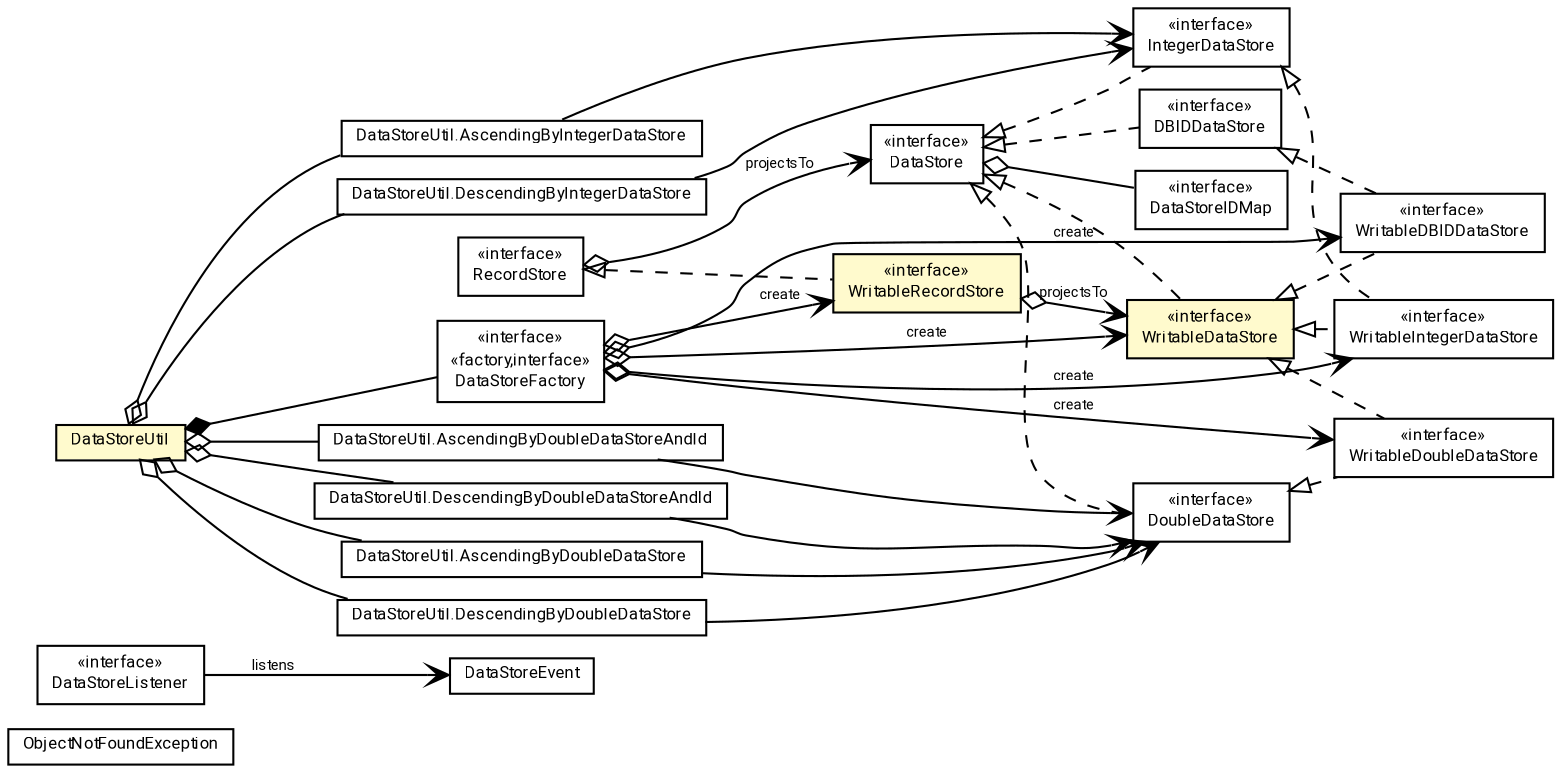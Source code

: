 #!/usr/local/bin/dot
#
# Class diagram 
# Generated by UMLGraph version R5_7_2-60-g0e99a6 (http://www.spinellis.gr/umlgraph/)
#

digraph G {
	graph [fontnames="svg"]
	edge [fontname="Roboto",fontsize=7,labelfontname="Roboto",labelfontsize=7,color="black"];
	node [fontname="Roboto",fontcolor="black",fontsize=8,shape=plaintext,margin=0,width=0,height=0];
	nodesep=0.15;
	ranksep=0.25;
	rankdir=LR;
	// de.lmu.ifi.dbs.elki.database.datastore.ObjectNotFoundException
	c407331 [label=<<table title="de.lmu.ifi.dbs.elki.database.datastore.ObjectNotFoundException" border="0" cellborder="1" cellspacing="0" cellpadding="2" href="ObjectNotFoundException.html" target="_parent">
		<tr><td><table border="0" cellspacing="0" cellpadding="1">
		<tr><td align="center" balign="center"> <font face="Roboto">ObjectNotFoundException</font> </td></tr>
		</table></td></tr>
		</table>>, URL="ObjectNotFoundException.html"];
	// de.lmu.ifi.dbs.elki.database.datastore.DataStoreEvent
	c407332 [label=<<table title="de.lmu.ifi.dbs.elki.database.datastore.DataStoreEvent" border="0" cellborder="1" cellspacing="0" cellpadding="2" href="DataStoreEvent.html" target="_parent">
		<tr><td><table border="0" cellspacing="0" cellpadding="1">
		<tr><td align="center" balign="center"> <font face="Roboto">DataStoreEvent</font> </td></tr>
		</table></td></tr>
		</table>>, URL="DataStoreEvent.html"];
	// de.lmu.ifi.dbs.elki.database.datastore.DataStoreIDMap
	c407333 [label=<<table title="de.lmu.ifi.dbs.elki.database.datastore.DataStoreIDMap" border="0" cellborder="1" cellspacing="0" cellpadding="2" href="DataStoreIDMap.html" target="_parent">
		<tr><td><table border="0" cellspacing="0" cellpadding="1">
		<tr><td align="center" balign="center"> &#171;interface&#187; </td></tr>
		<tr><td align="center" balign="center"> <font face="Roboto">DataStoreIDMap</font> </td></tr>
		</table></td></tr>
		</table>>, URL="DataStoreIDMap.html"];
	// de.lmu.ifi.dbs.elki.database.datastore.WritableIntegerDataStore
	c407334 [label=<<table title="de.lmu.ifi.dbs.elki.database.datastore.WritableIntegerDataStore" border="0" cellborder="1" cellspacing="0" cellpadding="2" href="WritableIntegerDataStore.html" target="_parent">
		<tr><td><table border="0" cellspacing="0" cellpadding="1">
		<tr><td align="center" balign="center"> &#171;interface&#187; </td></tr>
		<tr><td align="center" balign="center"> <font face="Roboto">WritableIntegerDataStore</font> </td></tr>
		</table></td></tr>
		</table>>, URL="WritableIntegerDataStore.html"];
	// de.lmu.ifi.dbs.elki.database.datastore.WritableDBIDDataStore
	c407335 [label=<<table title="de.lmu.ifi.dbs.elki.database.datastore.WritableDBIDDataStore" border="0" cellborder="1" cellspacing="0" cellpadding="2" href="WritableDBIDDataStore.html" target="_parent">
		<tr><td><table border="0" cellspacing="0" cellpadding="1">
		<tr><td align="center" balign="center"> &#171;interface&#187; </td></tr>
		<tr><td align="center" balign="center"> <font face="Roboto">WritableDBIDDataStore</font> </td></tr>
		</table></td></tr>
		</table>>, URL="WritableDBIDDataStore.html"];
	// de.lmu.ifi.dbs.elki.database.datastore.DataStoreListener
	c407336 [label=<<table title="de.lmu.ifi.dbs.elki.database.datastore.DataStoreListener" border="0" cellborder="1" cellspacing="0" cellpadding="2" href="DataStoreListener.html" target="_parent">
		<tr><td><table border="0" cellspacing="0" cellpadding="1">
		<tr><td align="center" balign="center"> &#171;interface&#187; </td></tr>
		<tr><td align="center" balign="center"> <font face="Roboto">DataStoreListener</font> </td></tr>
		</table></td></tr>
		</table>>, URL="DataStoreListener.html"];
	// de.lmu.ifi.dbs.elki.database.datastore.DBIDDataStore
	c407337 [label=<<table title="de.lmu.ifi.dbs.elki.database.datastore.DBIDDataStore" border="0" cellborder="1" cellspacing="0" cellpadding="2" href="DBIDDataStore.html" target="_parent">
		<tr><td><table border="0" cellspacing="0" cellpadding="1">
		<tr><td align="center" balign="center"> &#171;interface&#187; </td></tr>
		<tr><td align="center" balign="center"> <font face="Roboto">DBIDDataStore</font> </td></tr>
		</table></td></tr>
		</table>>, URL="DBIDDataStore.html"];
	// de.lmu.ifi.dbs.elki.database.datastore.DataStoreUtil
	c407338 [label=<<table title="de.lmu.ifi.dbs.elki.database.datastore.DataStoreUtil" border="0" cellborder="1" cellspacing="0" cellpadding="2" bgcolor="LemonChiffon" href="DataStoreUtil.html" target="_parent">
		<tr><td><table border="0" cellspacing="0" cellpadding="1">
		<tr><td align="center" balign="center"> <font face="Roboto">DataStoreUtil</font> </td></tr>
		</table></td></tr>
		</table>>, URL="DataStoreUtil.html"];
	// de.lmu.ifi.dbs.elki.database.datastore.DataStoreUtil.AscendingByDoubleDataStore
	c407339 [label=<<table title="de.lmu.ifi.dbs.elki.database.datastore.DataStoreUtil.AscendingByDoubleDataStore" border="0" cellborder="1" cellspacing="0" cellpadding="2" href="DataStoreUtil.AscendingByDoubleDataStore.html" target="_parent">
		<tr><td><table border="0" cellspacing="0" cellpadding="1">
		<tr><td align="center" balign="center"> <font face="Roboto">DataStoreUtil.AscendingByDoubleDataStore</font> </td></tr>
		</table></td></tr>
		</table>>, URL="DataStoreUtil.AscendingByDoubleDataStore.html"];
	// de.lmu.ifi.dbs.elki.database.datastore.DataStoreUtil.DescendingByDoubleDataStore
	c407340 [label=<<table title="de.lmu.ifi.dbs.elki.database.datastore.DataStoreUtil.DescendingByDoubleDataStore" border="0" cellborder="1" cellspacing="0" cellpadding="2" href="DataStoreUtil.DescendingByDoubleDataStore.html" target="_parent">
		<tr><td><table border="0" cellspacing="0" cellpadding="1">
		<tr><td align="center" balign="center"> <font face="Roboto">DataStoreUtil.DescendingByDoubleDataStore</font> </td></tr>
		</table></td></tr>
		</table>>, URL="DataStoreUtil.DescendingByDoubleDataStore.html"];
	// de.lmu.ifi.dbs.elki.database.datastore.DataStoreUtil.AscendingByDoubleDataStoreAndId
	c407341 [label=<<table title="de.lmu.ifi.dbs.elki.database.datastore.DataStoreUtil.AscendingByDoubleDataStoreAndId" border="0" cellborder="1" cellspacing="0" cellpadding="2" href="DataStoreUtil.AscendingByDoubleDataStoreAndId.html" target="_parent">
		<tr><td><table border="0" cellspacing="0" cellpadding="1">
		<tr><td align="center" balign="center"> <font face="Roboto">DataStoreUtil.AscendingByDoubleDataStoreAndId</font> </td></tr>
		</table></td></tr>
		</table>>, URL="DataStoreUtil.AscendingByDoubleDataStoreAndId.html"];
	// de.lmu.ifi.dbs.elki.database.datastore.DataStoreUtil.DescendingByDoubleDataStoreAndId
	c407342 [label=<<table title="de.lmu.ifi.dbs.elki.database.datastore.DataStoreUtil.DescendingByDoubleDataStoreAndId" border="0" cellborder="1" cellspacing="0" cellpadding="2" href="DataStoreUtil.DescendingByDoubleDataStoreAndId.html" target="_parent">
		<tr><td><table border="0" cellspacing="0" cellpadding="1">
		<tr><td align="center" balign="center"> <font face="Roboto">DataStoreUtil.DescendingByDoubleDataStoreAndId</font> </td></tr>
		</table></td></tr>
		</table>>, URL="DataStoreUtil.DescendingByDoubleDataStoreAndId.html"];
	// de.lmu.ifi.dbs.elki.database.datastore.DataStoreUtil.AscendingByIntegerDataStore
	c407343 [label=<<table title="de.lmu.ifi.dbs.elki.database.datastore.DataStoreUtil.AscendingByIntegerDataStore" border="0" cellborder="1" cellspacing="0" cellpadding="2" href="DataStoreUtil.AscendingByIntegerDataStore.html" target="_parent">
		<tr><td><table border="0" cellspacing="0" cellpadding="1">
		<tr><td align="center" balign="center"> <font face="Roboto">DataStoreUtil.AscendingByIntegerDataStore</font> </td></tr>
		</table></td></tr>
		</table>>, URL="DataStoreUtil.AscendingByIntegerDataStore.html"];
	// de.lmu.ifi.dbs.elki.database.datastore.DataStoreUtil.DescendingByIntegerDataStore
	c407344 [label=<<table title="de.lmu.ifi.dbs.elki.database.datastore.DataStoreUtil.DescendingByIntegerDataStore" border="0" cellborder="1" cellspacing="0" cellpadding="2" href="DataStoreUtil.DescendingByIntegerDataStore.html" target="_parent">
		<tr><td><table border="0" cellspacing="0" cellpadding="1">
		<tr><td align="center" balign="center"> <font face="Roboto">DataStoreUtil.DescendingByIntegerDataStore</font> </td></tr>
		</table></td></tr>
		</table>>, URL="DataStoreUtil.DescendingByIntegerDataStore.html"];
	// de.lmu.ifi.dbs.elki.database.datastore.WritableRecordStore
	c407345 [label=<<table title="de.lmu.ifi.dbs.elki.database.datastore.WritableRecordStore" border="0" cellborder="1" cellspacing="0" cellpadding="2" bgcolor="LemonChiffon" href="WritableRecordStore.html" target="_parent">
		<tr><td><table border="0" cellspacing="0" cellpadding="1">
		<tr><td align="center" balign="center"> &#171;interface&#187; </td></tr>
		<tr><td align="center" balign="center"> <font face="Roboto">WritableRecordStore</font> </td></tr>
		</table></td></tr>
		</table>>, URL="WritableRecordStore.html"];
	// de.lmu.ifi.dbs.elki.database.datastore.WritableDataStore<T>
	c407346 [label=<<table title="de.lmu.ifi.dbs.elki.database.datastore.WritableDataStore" border="0" cellborder="1" cellspacing="0" cellpadding="2" bgcolor="LemonChiffon" href="WritableDataStore.html" target="_parent">
		<tr><td><table border="0" cellspacing="0" cellpadding="1">
		<tr><td align="center" balign="center"> &#171;interface&#187; </td></tr>
		<tr><td align="center" balign="center"> <font face="Roboto">WritableDataStore</font> </td></tr>
		</table></td></tr>
		</table>>, URL="WritableDataStore.html"];
	// de.lmu.ifi.dbs.elki.database.datastore.DataStore<T>
	c407363 [label=<<table title="de.lmu.ifi.dbs.elki.database.datastore.DataStore" border="0" cellborder="1" cellspacing="0" cellpadding="2" href="DataStore.html" target="_parent">
		<tr><td><table border="0" cellspacing="0" cellpadding="1">
		<tr><td align="center" balign="center"> &#171;interface&#187; </td></tr>
		<tr><td align="center" balign="center"> <font face="Roboto">DataStore</font> </td></tr>
		</table></td></tr>
		</table>>, URL="DataStore.html"];
	// de.lmu.ifi.dbs.elki.database.datastore.DoubleDataStore
	c407364 [label=<<table title="de.lmu.ifi.dbs.elki.database.datastore.DoubleDataStore" border="0" cellborder="1" cellspacing="0" cellpadding="2" href="DoubleDataStore.html" target="_parent">
		<tr><td><table border="0" cellspacing="0" cellpadding="1">
		<tr><td align="center" balign="center"> &#171;interface&#187; </td></tr>
		<tr><td align="center" balign="center"> <font face="Roboto">DoubleDataStore</font> </td></tr>
		</table></td></tr>
		</table>>, URL="DoubleDataStore.html"];
	// de.lmu.ifi.dbs.elki.database.datastore.RecordStore
	c407365 [label=<<table title="de.lmu.ifi.dbs.elki.database.datastore.RecordStore" border="0" cellborder="1" cellspacing="0" cellpadding="2" href="RecordStore.html" target="_parent">
		<tr><td><table border="0" cellspacing="0" cellpadding="1">
		<tr><td align="center" balign="center"> &#171;interface&#187; </td></tr>
		<tr><td align="center" balign="center"> <font face="Roboto">RecordStore</font> </td></tr>
		</table></td></tr>
		</table>>, URL="RecordStore.html"];
	// de.lmu.ifi.dbs.elki.database.datastore.IntegerDataStore
	c407366 [label=<<table title="de.lmu.ifi.dbs.elki.database.datastore.IntegerDataStore" border="0" cellborder="1" cellspacing="0" cellpadding="2" href="IntegerDataStore.html" target="_parent">
		<tr><td><table border="0" cellspacing="0" cellpadding="1">
		<tr><td align="center" balign="center"> &#171;interface&#187; </td></tr>
		<tr><td align="center" balign="center"> <font face="Roboto">IntegerDataStore</font> </td></tr>
		</table></td></tr>
		</table>>, URL="IntegerDataStore.html"];
	// de.lmu.ifi.dbs.elki.database.datastore.DataStoreFactory
	c407367 [label=<<table title="de.lmu.ifi.dbs.elki.database.datastore.DataStoreFactory" border="0" cellborder="1" cellspacing="0" cellpadding="2" href="DataStoreFactory.html" target="_parent">
		<tr><td><table border="0" cellspacing="0" cellpadding="1">
		<tr><td align="center" balign="center"> &#171;interface&#187; </td></tr>
		<tr><td align="center" balign="center"> &#171;factory,interface&#187; </td></tr>
		<tr><td align="center" balign="center"> <font face="Roboto">DataStoreFactory</font> </td></tr>
		</table></td></tr>
		</table>>, URL="DataStoreFactory.html"];
	// de.lmu.ifi.dbs.elki.database.datastore.WritableDoubleDataStore
	c407368 [label=<<table title="de.lmu.ifi.dbs.elki.database.datastore.WritableDoubleDataStore" border="0" cellborder="1" cellspacing="0" cellpadding="2" href="WritableDoubleDataStore.html" target="_parent">
		<tr><td><table border="0" cellspacing="0" cellpadding="1">
		<tr><td align="center" balign="center"> &#171;interface&#187; </td></tr>
		<tr><td align="center" balign="center"> <font face="Roboto">WritableDoubleDataStore</font> </td></tr>
		</table></td></tr>
		</table>>, URL="WritableDoubleDataStore.html"];
	// de.lmu.ifi.dbs.elki.database.datastore.WritableIntegerDataStore implements de.lmu.ifi.dbs.elki.database.datastore.IntegerDataStore
	c407366 -> c407334 [arrowtail=empty,style=dashed,dir=back,weight=9];
	// de.lmu.ifi.dbs.elki.database.datastore.WritableIntegerDataStore implements de.lmu.ifi.dbs.elki.database.datastore.WritableDataStore<T>
	c407346 -> c407334 [arrowtail=empty,style=dashed,dir=back,weight=9];
	// de.lmu.ifi.dbs.elki.database.datastore.WritableDBIDDataStore implements de.lmu.ifi.dbs.elki.database.datastore.DBIDDataStore
	c407337 -> c407335 [arrowtail=empty,style=dashed,dir=back,weight=9];
	// de.lmu.ifi.dbs.elki.database.datastore.WritableDBIDDataStore implements de.lmu.ifi.dbs.elki.database.datastore.WritableDataStore<T>
	c407346 -> c407335 [arrowtail=empty,style=dashed,dir=back,weight=9];
	// de.lmu.ifi.dbs.elki.database.datastore.DataStoreListener navassoc de.lmu.ifi.dbs.elki.database.datastore.DataStoreEvent
	c407336 -> c407332 [arrowhead=open,weight=1,label="listens"];
	// de.lmu.ifi.dbs.elki.database.datastore.DBIDDataStore implements de.lmu.ifi.dbs.elki.database.datastore.DataStore<T>
	c407363 -> c407337 [arrowtail=empty,style=dashed,dir=back,weight=9];
	// de.lmu.ifi.dbs.elki.database.datastore.DataStoreUtil composed de.lmu.ifi.dbs.elki.database.datastore.DataStoreFactory
	c407338 -> c407367 [arrowhead=none,arrowtail=diamond,dir=back,weight=6];
	// de.lmu.ifi.dbs.elki.database.datastore.DataStoreUtil has de.lmu.ifi.dbs.elki.database.datastore.DataStoreUtil.AscendingByDoubleDataStoreAndId
	c407338 -> c407341 [arrowhead=none,arrowtail=ediamond,dir=back,weight=4];
	// de.lmu.ifi.dbs.elki.database.datastore.DataStoreUtil has de.lmu.ifi.dbs.elki.database.datastore.DataStoreUtil.DescendingByDoubleDataStoreAndId
	c407338 -> c407342 [arrowhead=none,arrowtail=ediamond,dir=back,weight=4];
	// de.lmu.ifi.dbs.elki.database.datastore.DataStoreUtil has de.lmu.ifi.dbs.elki.database.datastore.DataStoreUtil.AscendingByDoubleDataStore
	c407338 -> c407339 [arrowhead=none,arrowtail=ediamond,dir=back,weight=4];
	// de.lmu.ifi.dbs.elki.database.datastore.DataStoreUtil has de.lmu.ifi.dbs.elki.database.datastore.DataStoreUtil.DescendingByDoubleDataStore
	c407338 -> c407340 [arrowhead=none,arrowtail=ediamond,dir=back,weight=4];
	// de.lmu.ifi.dbs.elki.database.datastore.DataStoreUtil has de.lmu.ifi.dbs.elki.database.datastore.DataStoreUtil.AscendingByIntegerDataStore
	c407338 -> c407343 [arrowhead=none,arrowtail=ediamond,dir=back,weight=4];
	// de.lmu.ifi.dbs.elki.database.datastore.DataStoreUtil has de.lmu.ifi.dbs.elki.database.datastore.DataStoreUtil.DescendingByIntegerDataStore
	c407338 -> c407344 [arrowhead=none,arrowtail=ediamond,dir=back,weight=4];
	// de.lmu.ifi.dbs.elki.database.datastore.WritableRecordStore implements de.lmu.ifi.dbs.elki.database.datastore.RecordStore
	c407365 -> c407345 [arrowtail=empty,style=dashed,dir=back,weight=9];
	// de.lmu.ifi.dbs.elki.database.datastore.WritableRecordStore navhas de.lmu.ifi.dbs.elki.database.datastore.WritableDataStore<T>
	c407345 -> c407346 [arrowhead=open,arrowtail=ediamond,dir=both,weight=3,label="projectsTo"];
	// de.lmu.ifi.dbs.elki.database.datastore.WritableDataStore<T> implements de.lmu.ifi.dbs.elki.database.datastore.DataStore<T>
	c407363 -> c407346 [arrowtail=empty,style=dashed,dir=back,weight=9];
	// de.lmu.ifi.dbs.elki.database.datastore.DataStore<T> has de.lmu.ifi.dbs.elki.database.datastore.DataStoreIDMap
	c407363 -> c407333 [arrowhead=none,arrowtail=ediamond,dir=back,weight=4];
	// de.lmu.ifi.dbs.elki.database.datastore.DoubleDataStore implements de.lmu.ifi.dbs.elki.database.datastore.DataStore<T>
	c407363 -> c407364 [arrowtail=empty,style=dashed,dir=back,weight=9];
	// de.lmu.ifi.dbs.elki.database.datastore.RecordStore navhas de.lmu.ifi.dbs.elki.database.datastore.DataStore<T>
	c407365 -> c407363 [arrowhead=open,arrowtail=ediamond,dir=both,weight=3,label="projectsTo"];
	// de.lmu.ifi.dbs.elki.database.datastore.IntegerDataStore implements de.lmu.ifi.dbs.elki.database.datastore.DataStore<T>
	c407363 -> c407366 [arrowtail=empty,style=dashed,dir=back,weight=9];
	// de.lmu.ifi.dbs.elki.database.datastore.DataStoreFactory navhas de.lmu.ifi.dbs.elki.database.datastore.WritableDataStore<T>
	c407367 -> c407346 [arrowhead=open,arrowtail=ediamond,dir=both,weight=3,label="create"];
	// de.lmu.ifi.dbs.elki.database.datastore.DataStoreFactory navhas de.lmu.ifi.dbs.elki.database.datastore.WritableIntegerDataStore
	c407367 -> c407334 [arrowhead=open,arrowtail=ediamond,dir=both,weight=3,label="create"];
	// de.lmu.ifi.dbs.elki.database.datastore.DataStoreFactory navhas de.lmu.ifi.dbs.elki.database.datastore.WritableDoubleDataStore
	c407367 -> c407368 [arrowhead=open,arrowtail=ediamond,dir=both,weight=3,label="create"];
	// de.lmu.ifi.dbs.elki.database.datastore.DataStoreFactory navhas de.lmu.ifi.dbs.elki.database.datastore.WritableDBIDDataStore
	c407367 -> c407335 [arrowhead=open,arrowtail=ediamond,dir=both,weight=3,label="create"];
	// de.lmu.ifi.dbs.elki.database.datastore.DataStoreFactory navhas de.lmu.ifi.dbs.elki.database.datastore.WritableRecordStore
	c407367 -> c407345 [arrowhead=open,arrowtail=ediamond,dir=both,weight=3,label="create"];
	// de.lmu.ifi.dbs.elki.database.datastore.WritableDoubleDataStore implements de.lmu.ifi.dbs.elki.database.datastore.DoubleDataStore
	c407364 -> c407368 [arrowtail=empty,style=dashed,dir=back,weight=9];
	// de.lmu.ifi.dbs.elki.database.datastore.WritableDoubleDataStore implements de.lmu.ifi.dbs.elki.database.datastore.WritableDataStore<T>
	c407346 -> c407368 [arrowtail=empty,style=dashed,dir=back,weight=9];
	// de.lmu.ifi.dbs.elki.database.datastore.DataStoreUtil.AscendingByDoubleDataStore navassoc de.lmu.ifi.dbs.elki.database.datastore.DoubleDataStore
	c407339 -> c407364 [arrowhead=open,weight=1];
	// de.lmu.ifi.dbs.elki.database.datastore.DataStoreUtil.DescendingByDoubleDataStore navassoc de.lmu.ifi.dbs.elki.database.datastore.DoubleDataStore
	c407340 -> c407364 [arrowhead=open,weight=1];
	// de.lmu.ifi.dbs.elki.database.datastore.DataStoreUtil.AscendingByDoubleDataStoreAndId navassoc de.lmu.ifi.dbs.elki.database.datastore.DoubleDataStore
	c407341 -> c407364 [arrowhead=open,weight=1];
	// de.lmu.ifi.dbs.elki.database.datastore.DataStoreUtil.DescendingByDoubleDataStoreAndId navassoc de.lmu.ifi.dbs.elki.database.datastore.DoubleDataStore
	c407342 -> c407364 [arrowhead=open,weight=1];
	// de.lmu.ifi.dbs.elki.database.datastore.DataStoreUtil.AscendingByIntegerDataStore navassoc de.lmu.ifi.dbs.elki.database.datastore.IntegerDataStore
	c407343 -> c407366 [arrowhead=open,weight=1];
	// de.lmu.ifi.dbs.elki.database.datastore.DataStoreUtil.DescendingByIntegerDataStore navassoc de.lmu.ifi.dbs.elki.database.datastore.IntegerDataStore
	c407344 -> c407366 [arrowhead=open,weight=1];
}

